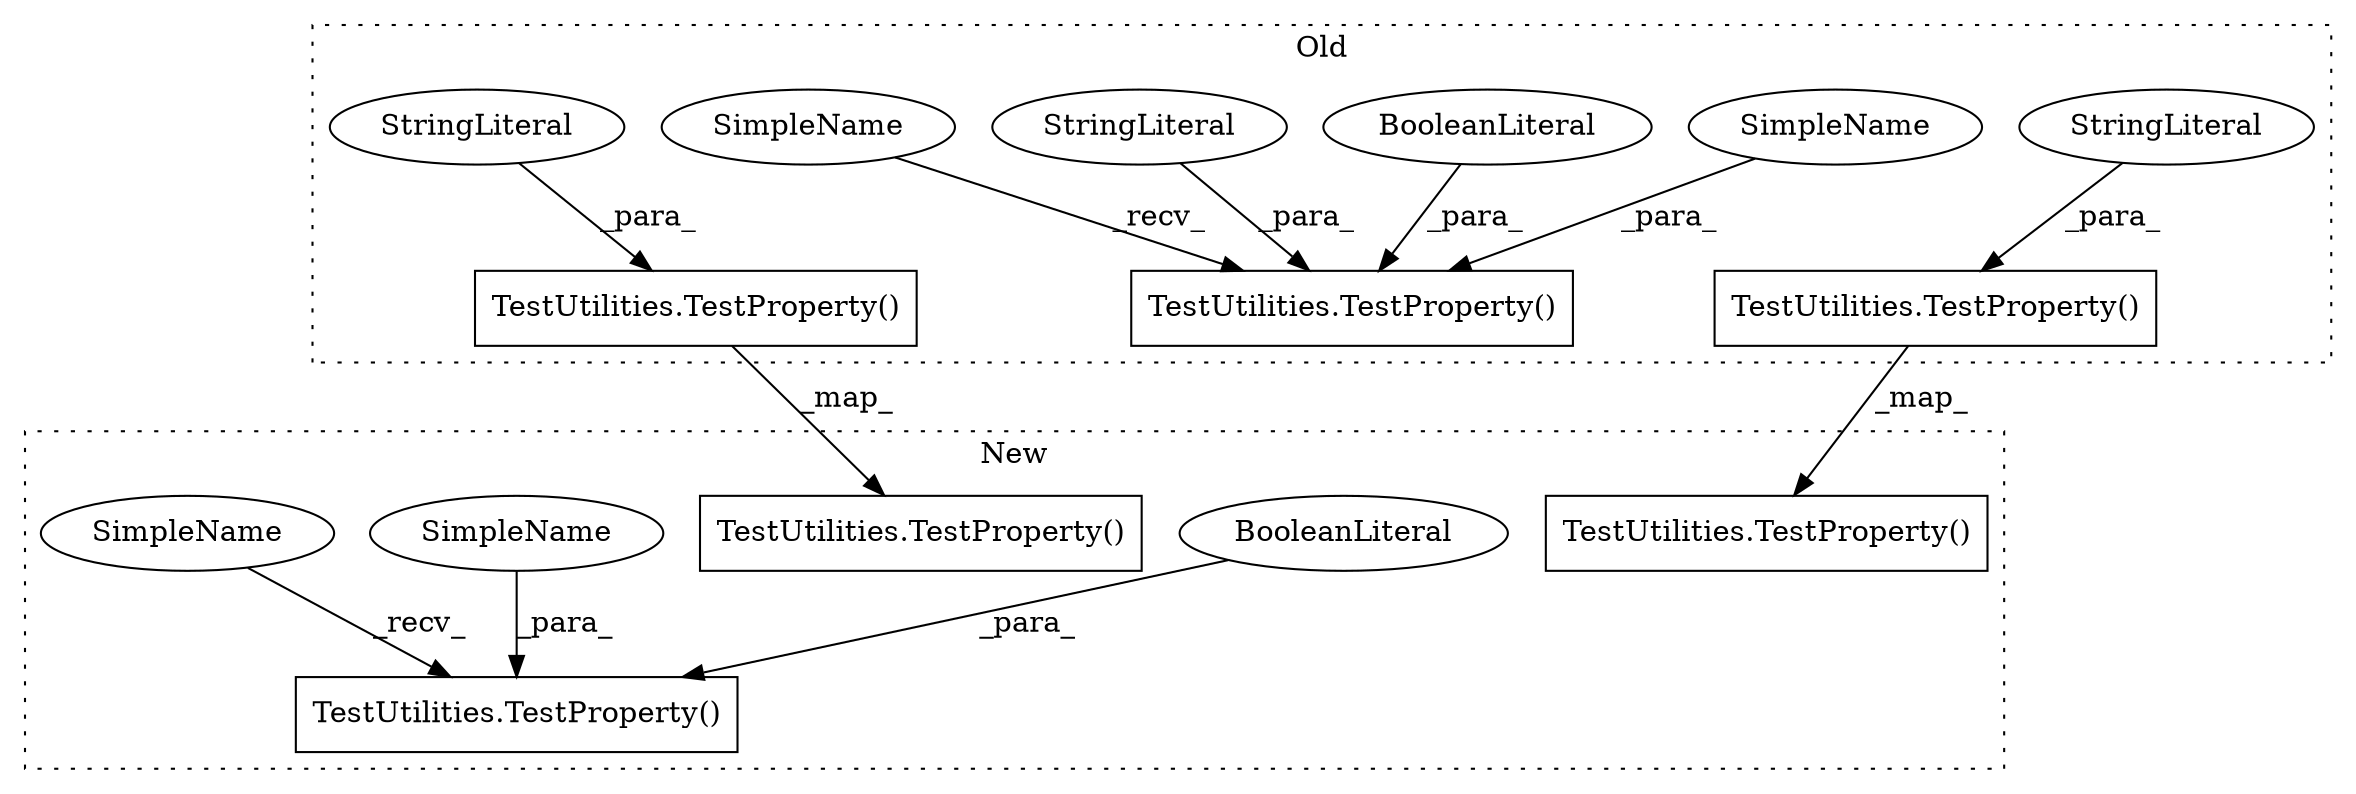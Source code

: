 digraph G {
subgraph cluster0 {
1 [label="TestUtilities.TestProperty()" a="32" s="4237,4281" l="13,1" shape="box"];
5 [label="StringLiteral" a="45" s="4256" l="13" shape="ellipse"];
6 [label="TestUtilities.TestProperty()" a="32" s="3437,3473" l="13,1" shape="box"];
7 [label="BooleanLiteral" a="9" s="3468" l="5" shape="ellipse"];
8 [label="StringLiteral" a="45" s="3456" l="10" shape="ellipse"];
9 [label="TestUtilities.TestProperty()" a="32" s="3578,3615" l="13,1" shape="box"];
11 [label="StringLiteral" a="45" s="3597" l="6" shape="ellipse"];
12 [label="SimpleName" a="42" s="3450" l="4" shape="ellipse"];
13 [label="SimpleName" a="42" s="3423" l="13" shape="ellipse"];
label = "Old";
style="dotted";
}
subgraph cluster1 {
2 [label="TestUtilities.TestProperty()" a="32" s="4174,4223" l="13,1" shape="box"];
3 [label="TestUtilities.TestProperty()" a="32" s="3028,3071" l="13,1" shape="box"];
4 [label="BooleanLiteral" a="9" s="3066" l="5" shape="ellipse"];
10 [label="TestUtilities.TestProperty()" a="32" s="5033,5075" l="13,1" shape="box"];
14 [label="SimpleName" a="42" s="3041" l="4" shape="ellipse"];
15 [label="SimpleName" a="42" s="3014" l="13" shape="ellipse"];
label = "New";
style="dotted";
}
1 -> 2 [label="_map_"];
4 -> 3 [label="_para_"];
5 -> 1 [label="_para_"];
7 -> 6 [label="_para_"];
8 -> 6 [label="_para_"];
9 -> 10 [label="_map_"];
11 -> 9 [label="_para_"];
12 -> 6 [label="_para_"];
13 -> 6 [label="_recv_"];
14 -> 3 [label="_para_"];
15 -> 3 [label="_recv_"];
}